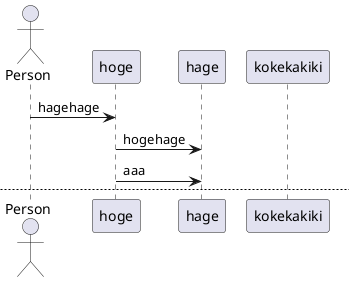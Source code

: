 @startuml test
actor Person

Person -> hoge: hagehage

hoge -> hage: hogehage

hoge -> hage: aaa

newpage test

group second
kokekakiki -> hage: hogehage
end


@enduml